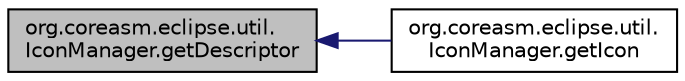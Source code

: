 digraph "org.coreasm.eclipse.util.IconManager.getDescriptor"
{
  bgcolor="transparent";
  edge [fontname="Helvetica",fontsize="10",labelfontname="Helvetica",labelfontsize="10"];
  node [fontname="Helvetica",fontsize="10",shape=record];
  rankdir="LR";
  Node1 [label="org.coreasm.eclipse.util.\lIconManager.getDescriptor",height=0.2,width=0.4,color="black", fillcolor="grey75", style="filled" fontcolor="black"];
  Node1 -> Node2 [dir="back",color="midnightblue",fontsize="10",style="solid",fontname="Helvetica"];
  Node2 [label="org.coreasm.eclipse.util.\lIconManager.getIcon",height=0.2,width=0.4,color="black",URL="$classorg_1_1coreasm_1_1eclipse_1_1util_1_1IconManager.html#a9c0174ff12c0ea648e694858d2609afe",tooltip="Returns the Image object of an image given by its filename. "];
}
